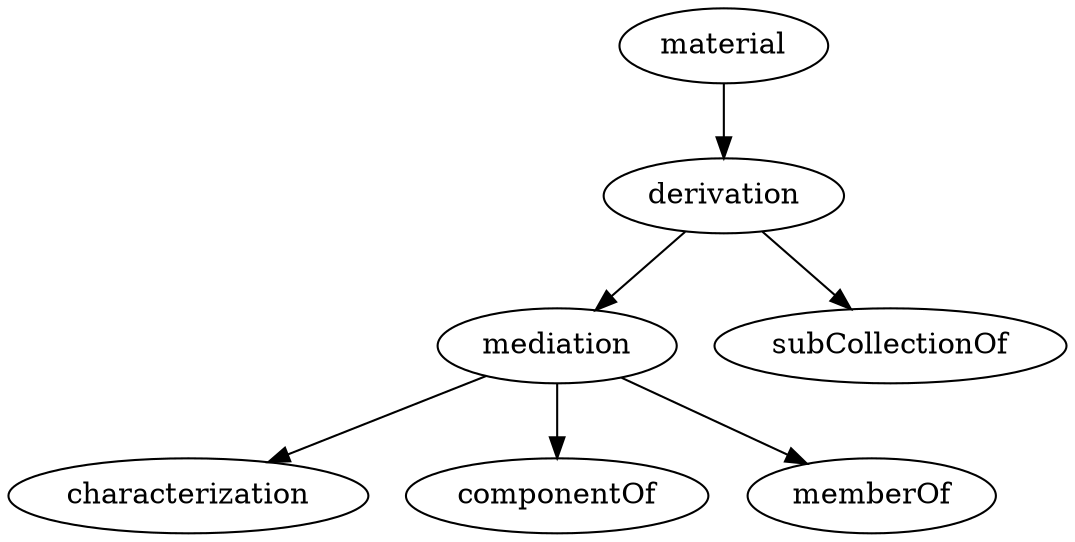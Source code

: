 strict digraph {
material;
derivation;
mediation;
subCollectionOf;
characterization;
componentOf;
memberOf;
material -> derivation;
derivation -> mediation;
derivation -> subCollectionOf;
mediation -> characterization;
mediation -> componentOf;
mediation -> memberOf;
}

